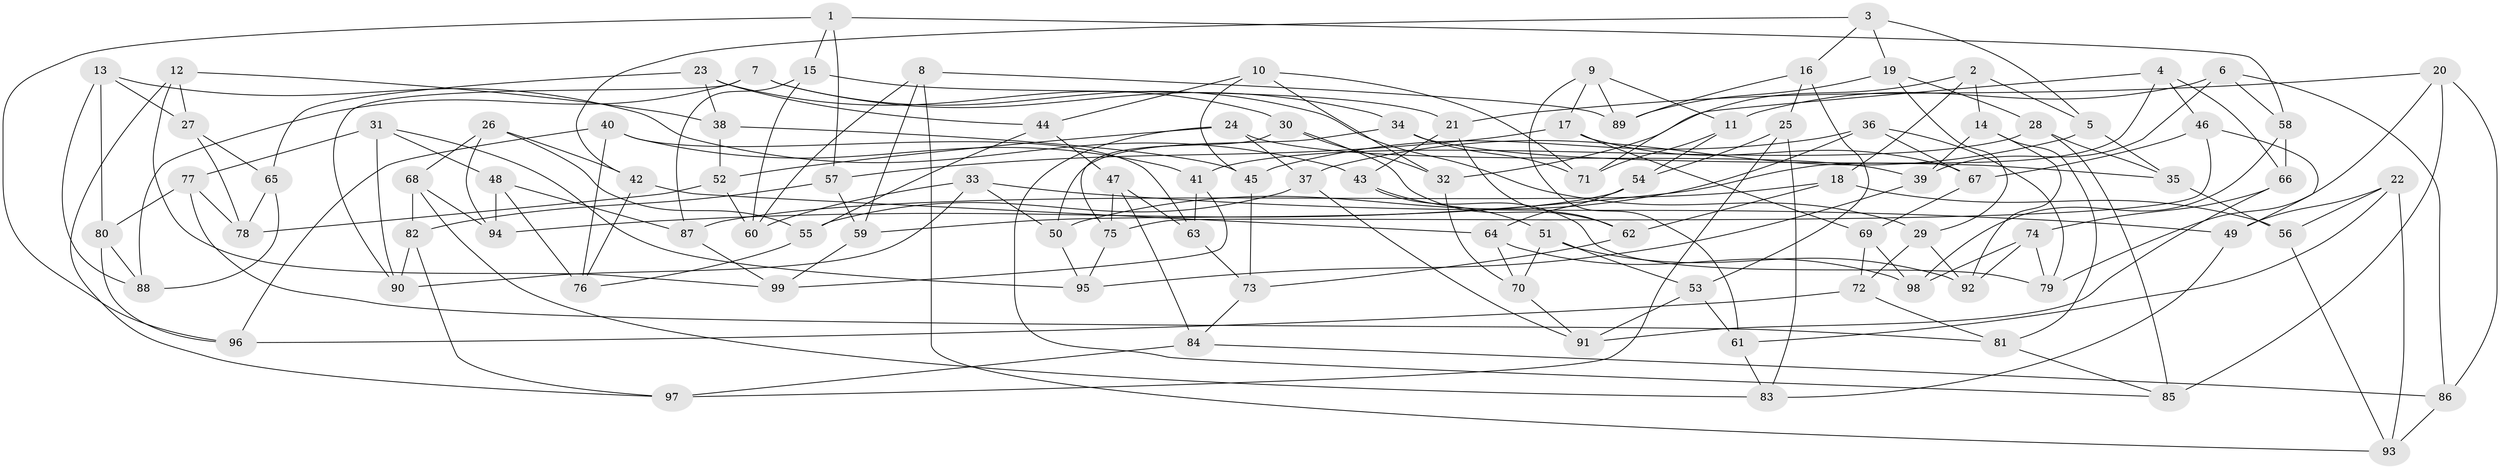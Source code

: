 // Generated by graph-tools (version 1.1) at 2025/50/03/09/25 03:50:48]
// undirected, 99 vertices, 198 edges
graph export_dot {
graph [start="1"]
  node [color=gray90,style=filled];
  1;
  2;
  3;
  4;
  5;
  6;
  7;
  8;
  9;
  10;
  11;
  12;
  13;
  14;
  15;
  16;
  17;
  18;
  19;
  20;
  21;
  22;
  23;
  24;
  25;
  26;
  27;
  28;
  29;
  30;
  31;
  32;
  33;
  34;
  35;
  36;
  37;
  38;
  39;
  40;
  41;
  42;
  43;
  44;
  45;
  46;
  47;
  48;
  49;
  50;
  51;
  52;
  53;
  54;
  55;
  56;
  57;
  58;
  59;
  60;
  61;
  62;
  63;
  64;
  65;
  66;
  67;
  68;
  69;
  70;
  71;
  72;
  73;
  74;
  75;
  76;
  77;
  78;
  79;
  80;
  81;
  82;
  83;
  84;
  85;
  86;
  87;
  88;
  89;
  90;
  91;
  92;
  93;
  94;
  95;
  96;
  97;
  98;
  99;
  1 -- 15;
  1 -- 96;
  1 -- 57;
  1 -- 58;
  2 -- 14;
  2 -- 18;
  2 -- 71;
  2 -- 5;
  3 -- 19;
  3 -- 5;
  3 -- 42;
  3 -- 16;
  4 -- 32;
  4 -- 66;
  4 -- 46;
  4 -- 94;
  5 -- 35;
  5 -- 37;
  6 -- 86;
  6 -- 58;
  6 -- 11;
  6 -- 39;
  7 -- 88;
  7 -- 29;
  7 -- 90;
  7 -- 34;
  8 -- 93;
  8 -- 59;
  8 -- 60;
  8 -- 89;
  9 -- 11;
  9 -- 89;
  9 -- 17;
  9 -- 61;
  10 -- 44;
  10 -- 71;
  10 -- 32;
  10 -- 45;
  11 -- 54;
  11 -- 71;
  12 -- 38;
  12 -- 97;
  12 -- 27;
  12 -- 99;
  13 -- 27;
  13 -- 43;
  13 -- 88;
  13 -- 80;
  14 -- 81;
  14 -- 92;
  14 -- 39;
  15 -- 87;
  15 -- 21;
  15 -- 60;
  16 -- 89;
  16 -- 25;
  16 -- 53;
  17 -- 57;
  17 -- 69;
  17 -- 67;
  18 -- 87;
  18 -- 56;
  18 -- 62;
  19 -- 89;
  19 -- 29;
  19 -- 28;
  20 -- 79;
  20 -- 21;
  20 -- 85;
  20 -- 86;
  21 -- 43;
  21 -- 62;
  22 -- 56;
  22 -- 61;
  22 -- 93;
  22 -- 49;
  23 -- 38;
  23 -- 65;
  23 -- 30;
  23 -- 44;
  24 -- 85;
  24 -- 52;
  24 -- 37;
  24 -- 39;
  25 -- 97;
  25 -- 54;
  25 -- 83;
  26 -- 55;
  26 -- 68;
  26 -- 94;
  26 -- 42;
  27 -- 78;
  27 -- 65;
  28 -- 35;
  28 -- 85;
  28 -- 41;
  29 -- 72;
  29 -- 92;
  30 -- 32;
  30 -- 75;
  30 -- 62;
  31 -- 90;
  31 -- 48;
  31 -- 77;
  31 -- 95;
  32 -- 70;
  33 -- 50;
  33 -- 49;
  33 -- 60;
  33 -- 90;
  34 -- 71;
  34 -- 50;
  34 -- 35;
  35 -- 56;
  36 -- 79;
  36 -- 67;
  36 -- 45;
  36 -- 50;
  37 -- 55;
  37 -- 91;
  38 -- 52;
  38 -- 45;
  39 -- 95;
  40 -- 63;
  40 -- 96;
  40 -- 41;
  40 -- 76;
  41 -- 63;
  41 -- 99;
  42 -- 76;
  42 -- 64;
  43 -- 79;
  43 -- 51;
  44 -- 47;
  44 -- 55;
  45 -- 73;
  46 -- 75;
  46 -- 49;
  46 -- 67;
  47 -- 84;
  47 -- 63;
  47 -- 75;
  48 -- 94;
  48 -- 76;
  48 -- 87;
  49 -- 83;
  50 -- 95;
  51 -- 70;
  51 -- 92;
  51 -- 53;
  52 -- 60;
  52 -- 78;
  53 -- 91;
  53 -- 61;
  54 -- 59;
  54 -- 64;
  55 -- 76;
  56 -- 93;
  57 -- 82;
  57 -- 59;
  58 -- 66;
  58 -- 98;
  59 -- 99;
  61 -- 83;
  62 -- 73;
  63 -- 73;
  64 -- 70;
  64 -- 98;
  65 -- 78;
  65 -- 88;
  66 -- 91;
  66 -- 74;
  67 -- 69;
  68 -- 82;
  68 -- 83;
  68 -- 94;
  69 -- 72;
  69 -- 98;
  70 -- 91;
  72 -- 81;
  72 -- 96;
  73 -- 84;
  74 -- 98;
  74 -- 92;
  74 -- 79;
  75 -- 95;
  77 -- 78;
  77 -- 81;
  77 -- 80;
  80 -- 88;
  80 -- 96;
  81 -- 85;
  82 -- 90;
  82 -- 97;
  84 -- 86;
  84 -- 97;
  86 -- 93;
  87 -- 99;
}
